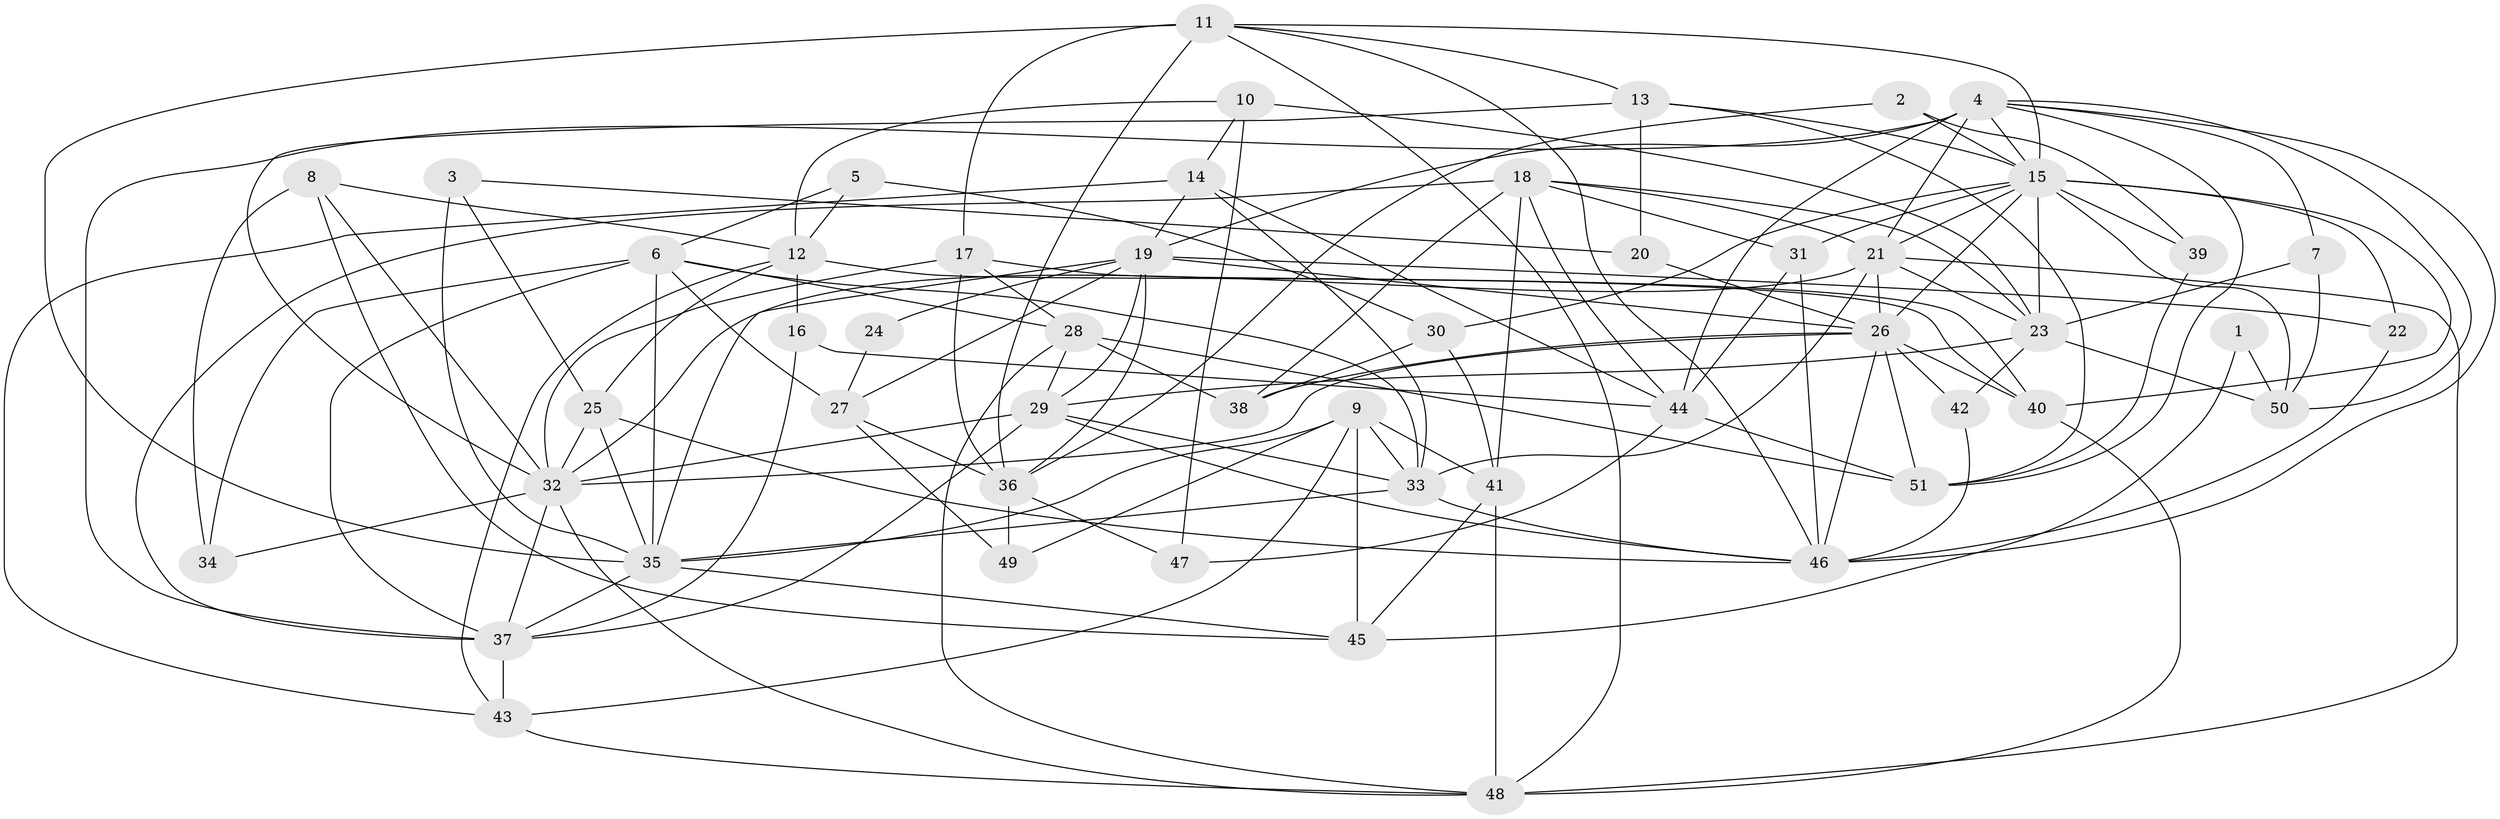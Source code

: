 // original degree distribution, {5: 0.17647058823529413, 7: 0.049019607843137254, 4: 0.23529411764705882, 3: 0.27450980392156865, 6: 0.08823529411764706, 2: 0.1568627450980392, 9: 0.00980392156862745, 8: 0.00980392156862745}
// Generated by graph-tools (version 1.1) at 2025/37/03/04/25 23:37:00]
// undirected, 51 vertices, 142 edges
graph export_dot {
  node [color=gray90,style=filled];
  1;
  2;
  3;
  4;
  5;
  6;
  7;
  8;
  9;
  10;
  11;
  12;
  13;
  14;
  15;
  16;
  17;
  18;
  19;
  20;
  21;
  22;
  23;
  24;
  25;
  26;
  27;
  28;
  29;
  30;
  31;
  32;
  33;
  34;
  35;
  36;
  37;
  38;
  39;
  40;
  41;
  42;
  43;
  44;
  45;
  46;
  47;
  48;
  49;
  50;
  51;
  1 -- 45 [weight=1.0];
  1 -- 50 [weight=1.0];
  2 -- 15 [weight=1.0];
  2 -- 36 [weight=1.0];
  2 -- 39 [weight=1.0];
  3 -- 20 [weight=1.0];
  3 -- 25 [weight=1.0];
  3 -- 35 [weight=1.0];
  4 -- 7 [weight=1.0];
  4 -- 15 [weight=1.0];
  4 -- 19 [weight=1.0];
  4 -- 21 [weight=1.0];
  4 -- 37 [weight=2.0];
  4 -- 44 [weight=1.0];
  4 -- 46 [weight=1.0];
  4 -- 50 [weight=1.0];
  4 -- 51 [weight=1.0];
  5 -- 6 [weight=1.0];
  5 -- 12 [weight=1.0];
  5 -- 30 [weight=1.0];
  6 -- 27 [weight=1.0];
  6 -- 28 [weight=1.0];
  6 -- 33 [weight=1.0];
  6 -- 34 [weight=1.0];
  6 -- 35 [weight=1.0];
  6 -- 37 [weight=1.0];
  7 -- 23 [weight=1.0];
  7 -- 50 [weight=1.0];
  8 -- 12 [weight=1.0];
  8 -- 32 [weight=1.0];
  8 -- 34 [weight=1.0];
  8 -- 45 [weight=1.0];
  9 -- 33 [weight=1.0];
  9 -- 35 [weight=1.0];
  9 -- 41 [weight=1.0];
  9 -- 43 [weight=1.0];
  9 -- 45 [weight=1.0];
  9 -- 49 [weight=1.0];
  10 -- 12 [weight=1.0];
  10 -- 14 [weight=1.0];
  10 -- 23 [weight=1.0];
  10 -- 47 [weight=1.0];
  11 -- 13 [weight=1.0];
  11 -- 15 [weight=1.0];
  11 -- 17 [weight=1.0];
  11 -- 35 [weight=2.0];
  11 -- 36 [weight=1.0];
  11 -- 46 [weight=1.0];
  11 -- 48 [weight=1.0];
  12 -- 16 [weight=1.0];
  12 -- 25 [weight=1.0];
  12 -- 40 [weight=2.0];
  12 -- 43 [weight=1.0];
  13 -- 15 [weight=2.0];
  13 -- 20 [weight=2.0];
  13 -- 32 [weight=1.0];
  13 -- 51 [weight=1.0];
  14 -- 19 [weight=1.0];
  14 -- 33 [weight=1.0];
  14 -- 43 [weight=1.0];
  14 -- 44 [weight=1.0];
  15 -- 21 [weight=1.0];
  15 -- 22 [weight=1.0];
  15 -- 23 [weight=1.0];
  15 -- 26 [weight=1.0];
  15 -- 30 [weight=1.0];
  15 -- 31 [weight=1.0];
  15 -- 39 [weight=1.0];
  15 -- 40 [weight=1.0];
  15 -- 50 [weight=1.0];
  16 -- 37 [weight=2.0];
  16 -- 44 [weight=2.0];
  17 -- 28 [weight=1.0];
  17 -- 32 [weight=1.0];
  17 -- 36 [weight=1.0];
  17 -- 40 [weight=1.0];
  18 -- 21 [weight=1.0];
  18 -- 23 [weight=1.0];
  18 -- 31 [weight=1.0];
  18 -- 37 [weight=1.0];
  18 -- 38 [weight=1.0];
  18 -- 41 [weight=1.0];
  18 -- 44 [weight=1.0];
  19 -- 22 [weight=1.0];
  19 -- 24 [weight=2.0];
  19 -- 26 [weight=1.0];
  19 -- 27 [weight=1.0];
  19 -- 29 [weight=1.0];
  19 -- 35 [weight=1.0];
  19 -- 36 [weight=1.0];
  20 -- 26 [weight=1.0];
  21 -- 23 [weight=1.0];
  21 -- 26 [weight=1.0];
  21 -- 32 [weight=1.0];
  21 -- 33 [weight=1.0];
  21 -- 48 [weight=1.0];
  22 -- 46 [weight=1.0];
  23 -- 29 [weight=1.0];
  23 -- 42 [weight=1.0];
  23 -- 50 [weight=1.0];
  24 -- 27 [weight=1.0];
  25 -- 32 [weight=1.0];
  25 -- 35 [weight=1.0];
  25 -- 46 [weight=1.0];
  26 -- 32 [weight=1.0];
  26 -- 38 [weight=1.0];
  26 -- 40 [weight=1.0];
  26 -- 42 [weight=1.0];
  26 -- 46 [weight=1.0];
  26 -- 51 [weight=1.0];
  27 -- 36 [weight=1.0];
  27 -- 49 [weight=1.0];
  28 -- 29 [weight=1.0];
  28 -- 38 [weight=1.0];
  28 -- 48 [weight=1.0];
  28 -- 51 [weight=1.0];
  29 -- 32 [weight=1.0];
  29 -- 33 [weight=1.0];
  29 -- 37 [weight=1.0];
  29 -- 46 [weight=1.0];
  30 -- 38 [weight=1.0];
  30 -- 41 [weight=1.0];
  31 -- 44 [weight=1.0];
  31 -- 46 [weight=1.0];
  32 -- 34 [weight=1.0];
  32 -- 37 [weight=1.0];
  32 -- 48 [weight=1.0];
  33 -- 35 [weight=1.0];
  33 -- 46 [weight=1.0];
  35 -- 37 [weight=1.0];
  35 -- 45 [weight=1.0];
  36 -- 47 [weight=1.0];
  36 -- 49 [weight=1.0];
  37 -- 43 [weight=1.0];
  39 -- 51 [weight=1.0];
  40 -- 48 [weight=1.0];
  41 -- 45 [weight=1.0];
  41 -- 48 [weight=1.0];
  42 -- 46 [weight=1.0];
  43 -- 48 [weight=1.0];
  44 -- 47 [weight=1.0];
  44 -- 51 [weight=1.0];
}
